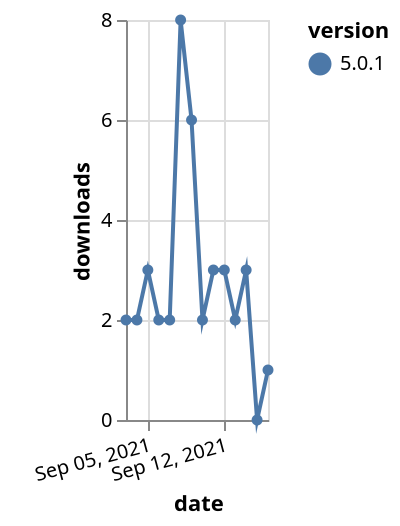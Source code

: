 {"$schema": "https://vega.github.io/schema/vega-lite/v5.json", "description": "A simple bar chart with embedded data.", "data": {"values": [{"date": "2021-09-03", "total": 6273, "delta": 2, "version": "5.0.1"}, {"date": "2021-09-04", "total": 6275, "delta": 2, "version": "5.0.1"}, {"date": "2021-09-05", "total": 6278, "delta": 3, "version": "5.0.1"}, {"date": "2021-09-06", "total": 6280, "delta": 2, "version": "5.0.1"}, {"date": "2021-09-07", "total": 6282, "delta": 2, "version": "5.0.1"}, {"date": "2021-09-08", "total": 6290, "delta": 8, "version": "5.0.1"}, {"date": "2021-09-09", "total": 6296, "delta": 6, "version": "5.0.1"}, {"date": "2021-09-10", "total": 6298, "delta": 2, "version": "5.0.1"}, {"date": "2021-09-11", "total": 6301, "delta": 3, "version": "5.0.1"}, {"date": "2021-09-12", "total": 6304, "delta": 3, "version": "5.0.1"}, {"date": "2021-09-13", "total": 6306, "delta": 2, "version": "5.0.1"}, {"date": "2021-09-14", "total": 6309, "delta": 3, "version": "5.0.1"}, {"date": "2021-09-15", "total": 6309, "delta": 0, "version": "5.0.1"}, {"date": "2021-09-16", "total": 6310, "delta": 1, "version": "5.0.1"}]}, "width": "container", "mark": {"type": "line", "point": {"filled": true}}, "encoding": {"x": {"field": "date", "type": "temporal", "timeUnit": "yearmonthdate", "title": "date", "axis": {"labelAngle": -15}}, "y": {"field": "delta", "type": "quantitative", "title": "downloads"}, "color": {"field": "version", "type": "nominal"}, "tooltip": {"field": "delta"}}}